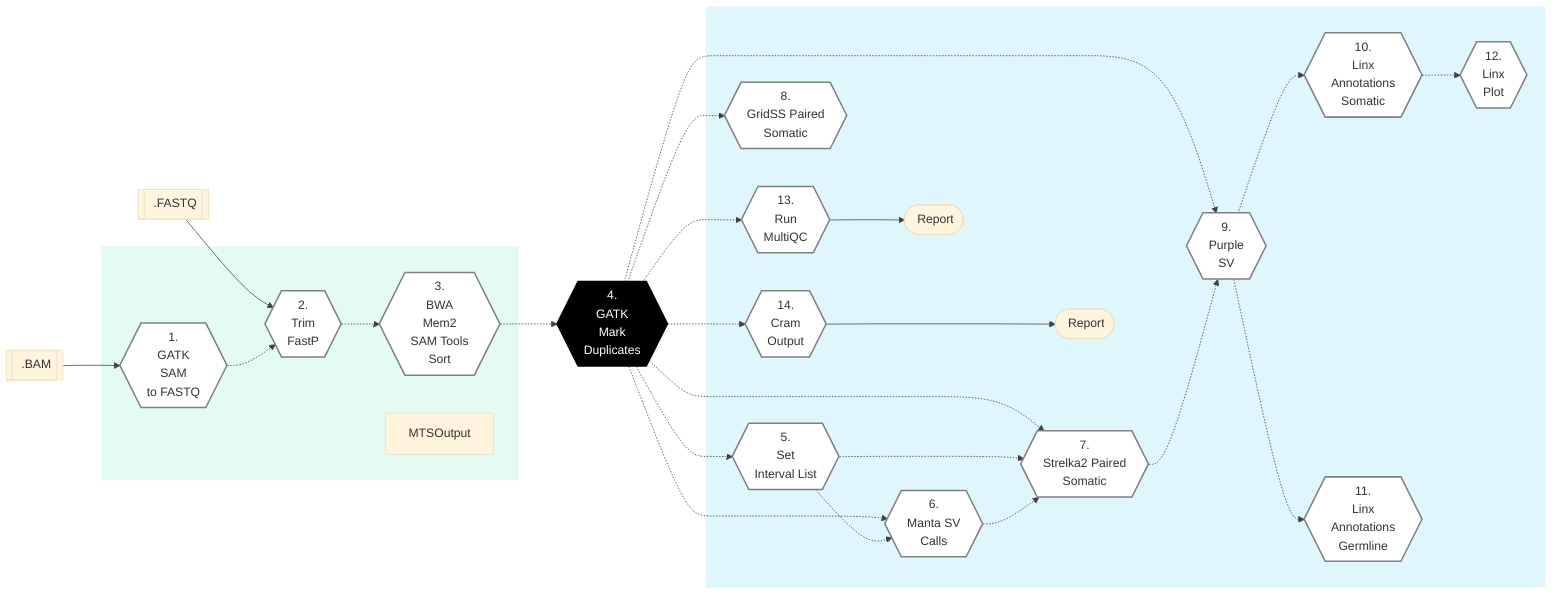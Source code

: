 %%{init: {'theme': 'base', 'themeVariables': { 'lineColor': '#404040'}}}%%

        %% GenPipes Schema for dnaseq.py
        %% Ref: https://bitbucket.org/mugqic/genpipes/src/master/pipelines/dnaseq/
        %% Author Shaloo Shalini <shalz@hotmail.com>
        %% -t somatic_sv

        graph LR
        Node1{{ 1.<br/> GATK<br/>SAM<br/>to FASTQ }}:::nodefill
        Node2{{ 2.<br/> Trim<br/>FastP }}:::nodefill
        Node3{{ 3.<br/> BWA<br/>Mem2<br/>SAM Tools<br/>Sort }}:::nodefill
        Node4{{ 4.<br/> GATK<br/>Mark<br/>Duplicates }}:::nodefillblack
        Node5{{ 5.<br/> Set<br/>Interval List }}:::nodefill
        Node6{{ 6.<br/> Manta SV <br/> Calls }}:::nodefill
        Node7{{ 7.<br/> Strelka2 Paired <br/> Somatic }}:::nodefill
        Node8{{ 8.<br/> GridSS Paired <br/> Somatic }}:::nodefill
        Node9{{ 9.<br/> Purple <br/> SV }}:::nodefill
        Node10{{ 10.<br/> Linx <br/> Annotations <br/> Somatic }}:::nodefill
        Node11{{ 11.<br/> Linx <br/> Annotations <br/> Germline }}:::nodefill
        Node12{{ 12.<br/> Linx <br/> Plot }}:::nodefill
        Node13{{ 13.<br/> Run<br/>MultiQC }}:::nodefill
        Node14{{ 14.<br/> Cram<br/>Output  }}:::nodefill

        Input1[[fa:fa-file-archive-o .BAM]]
        Input2[[fa:fa-file-archive-o .FASTQ]]

        MultiQCOP([fa:fa-sticky-note-o Report ])
        CramOP([fa:fa-sticky-note-o Report ])

        Input1 --> Node1
        Input2 --> Node2 -.-> Node3 -.-> Node4
        Node4-.-> Node5 & Node8 & Node9 & Node13 & Node14
        Node4 & Node5 -.-> Node6
        Node4 & Node5 & Node6 -.-> Node7
        Node7 -.-> Node9
        Node9 -.-> Node10 & Node11
        Node10 -.-> Node12

        Node1 -.-> Node2

        Node13 --> MultiQCOP
        Node14 ---> CramOP

        subgraph readSetSteps[" "]
          Node1
          Node2
          Node3
          MTSOutput
        end
        subgraph sampleSetSteps[" "]
          Node5
          Node6
          Node7
          Node8
          Node9
          Node10
          Node11
          Node12
          Node13
          Node14
          MultiQCOP
          CramOP
        end

        classDef greenRect fill:#E4FBF4,stroke:white
        class readSetSteps greenRect
        classDef blueRect fill:#DEF6FC,stroke:white
        class sampleSetSteps blueRect
        classDef nodefill fill:#ffffff,stroke:gray,stroke-width:2px
        classDef nodefillblack fill:black,stroke:black,color:white,stroke-width:2px